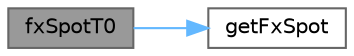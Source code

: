 digraph "fxSpotT0"
{
 // INTERACTIVE_SVG=YES
 // LATEX_PDF_SIZE
  bgcolor="transparent";
  edge [fontname=Helvetica,fontsize=10,labelfontname=Helvetica,labelfontsize=10];
  node [fontname=Helvetica,fontsize=10,shape=box,height=0.2,width=0.4];
  rankdir="LR";
  Node1 [label="fxSpotT0",height=0.2,width=0.4,color="gray40", fillcolor="grey60", style="filled", fontcolor="black",tooltip=" "];
  Node1 -> Node2 [color="steelblue1",style="solid"];
  Node2 [label="getFxSpot",height=0.2,width=0.4,color="grey40", fillcolor="white", style="filled",URL="$classore_1_1data_1_1_model_impl.html#a795b2380a1d3c499d63cfde21ec10531",tooltip=" "];
}
